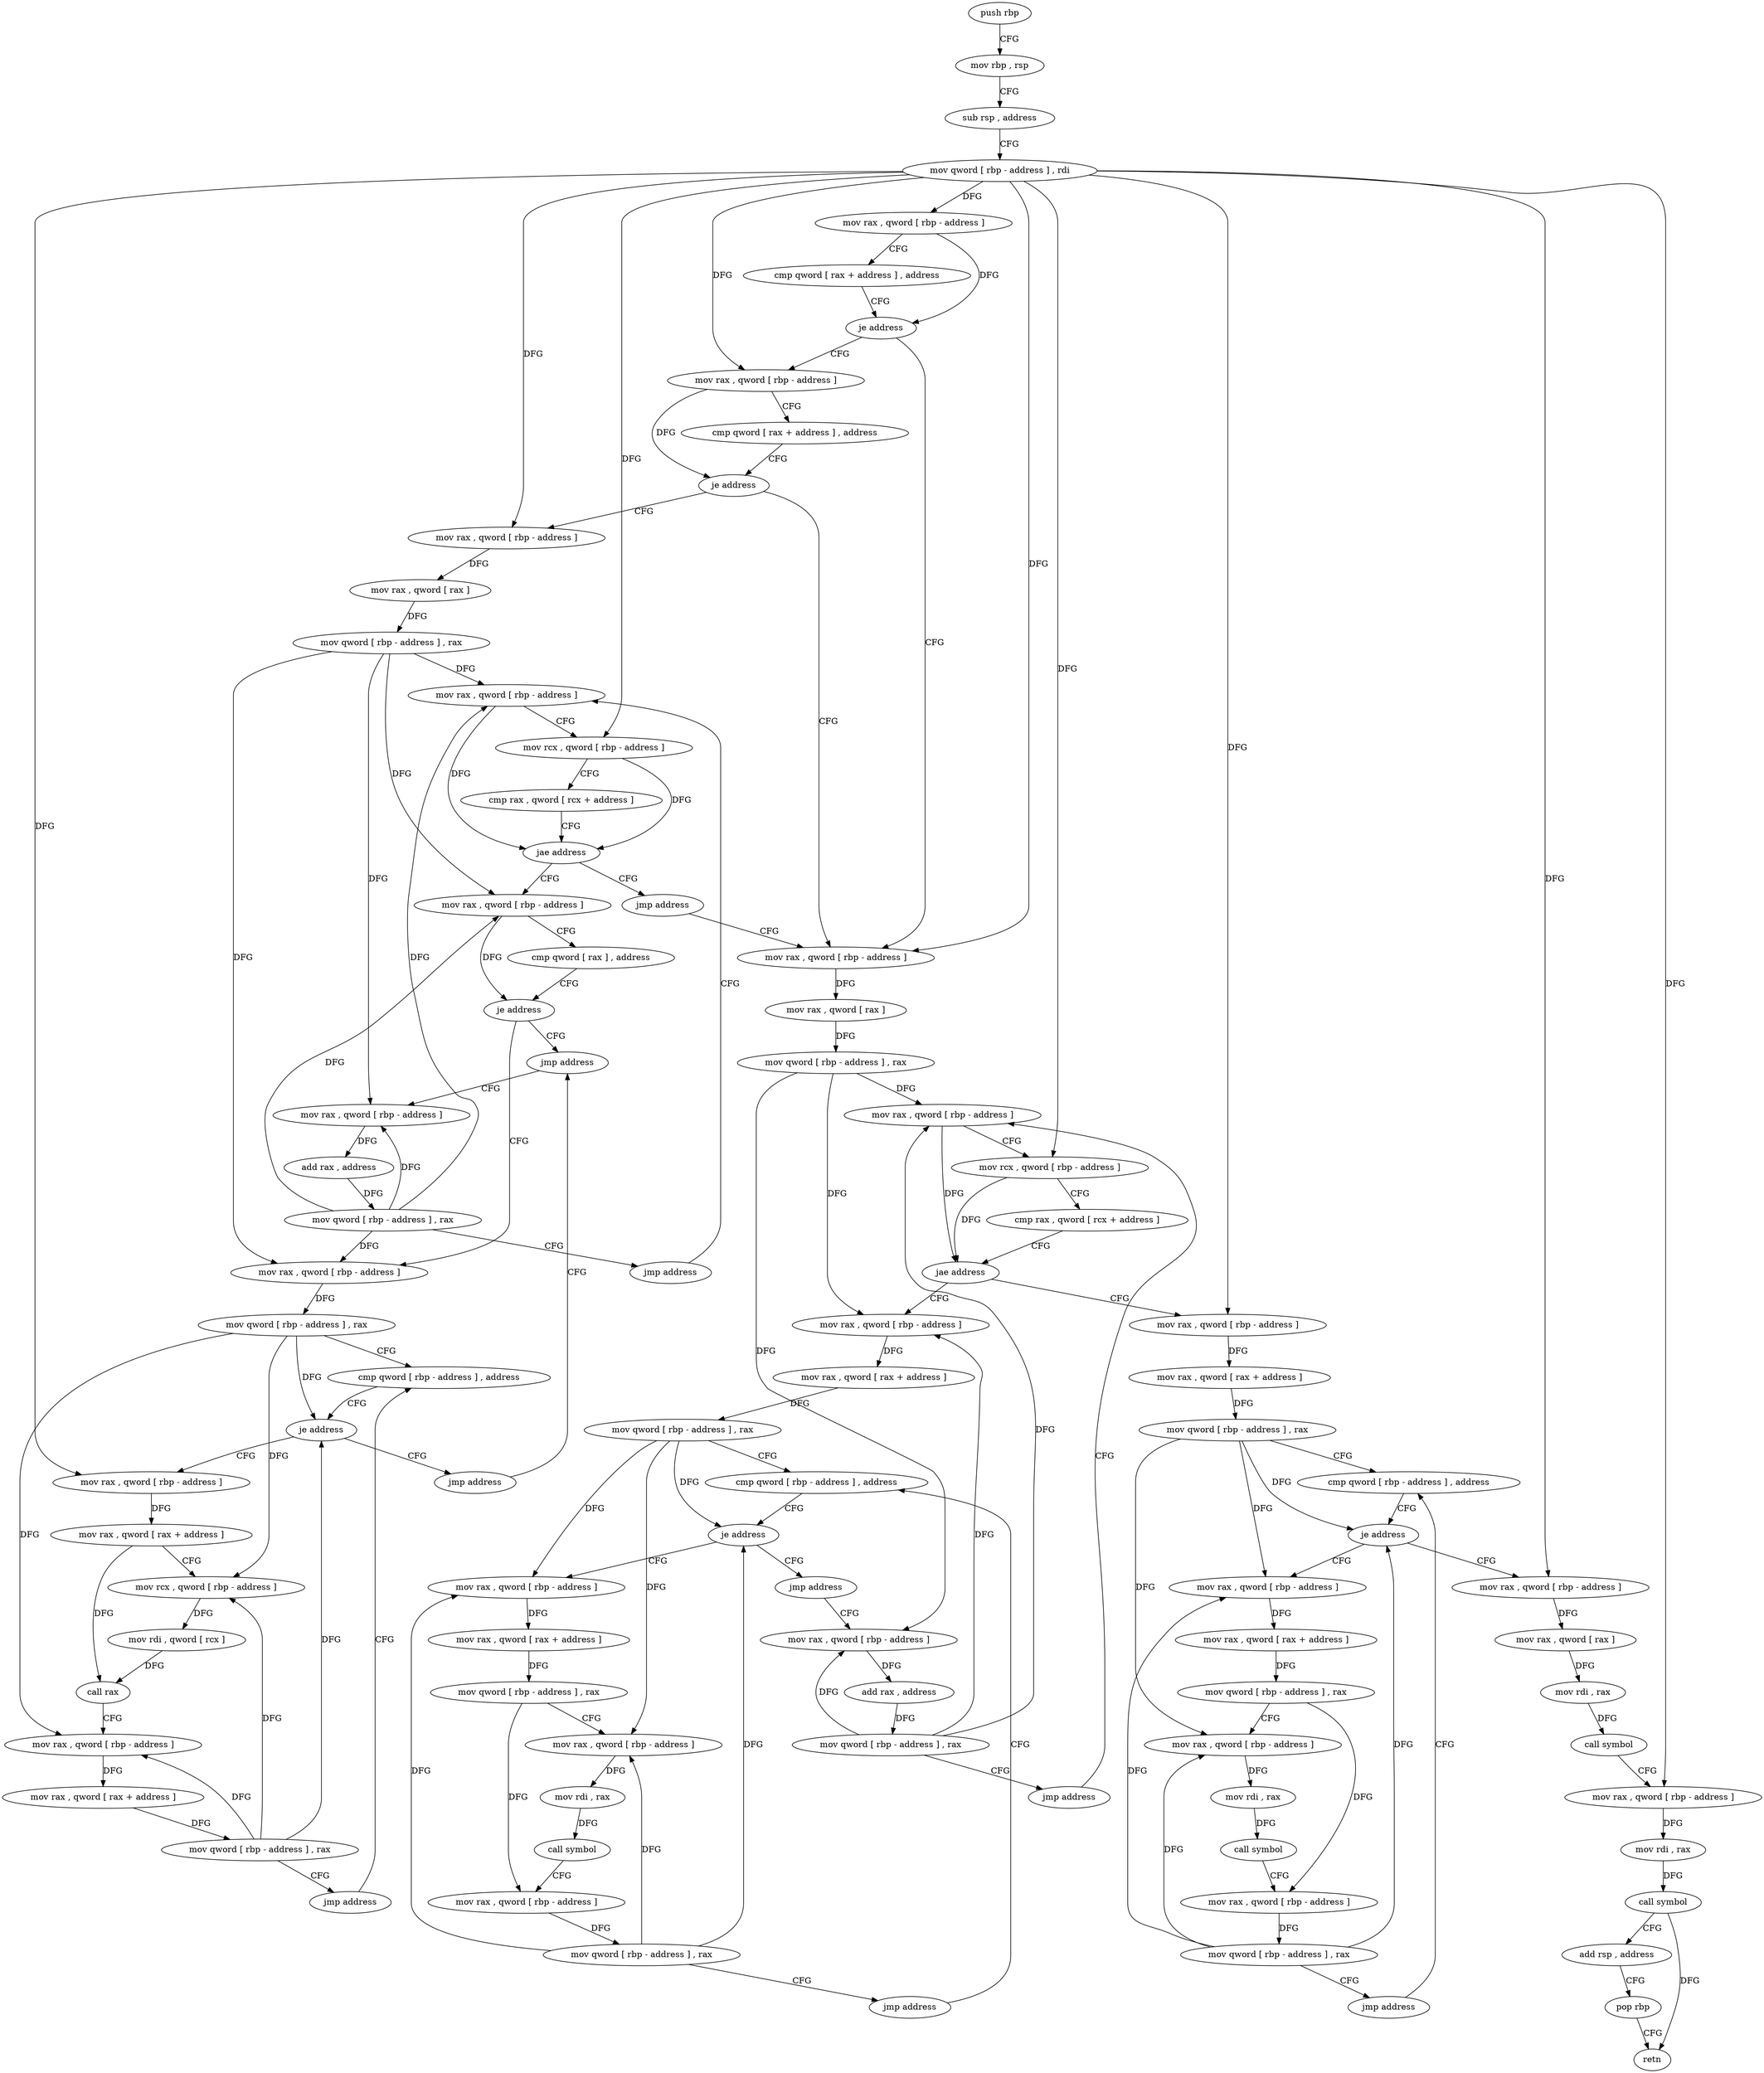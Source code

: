 digraph "func" {
"4234912" [label = "push rbp" ]
"4234913" [label = "mov rbp , rsp" ]
"4234916" [label = "sub rsp , address" ]
"4234920" [label = "mov qword [ rbp - address ] , rdi" ]
"4234924" [label = "mov rax , qword [ rbp - address ]" ]
"4234928" [label = "cmp qword [ rax + address ] , address" ]
"4234933" [label = "je address" ]
"4235084" [label = "mov rax , qword [ rbp - address ]" ]
"4234939" [label = "mov rax , qword [ rbp - address ]" ]
"4235088" [label = "mov rax , qword [ rax ]" ]
"4235091" [label = "mov qword [ rbp - address ] , rax" ]
"4235095" [label = "mov rax , qword [ rbp - address ]" ]
"4234943" [label = "cmp qword [ rax + address ] , address" ]
"4234948" [label = "je address" ]
"4234954" [label = "mov rax , qword [ rbp - address ]" ]
"4235197" [label = "mov rax , qword [ rbp - address ]" ]
"4235201" [label = "mov rax , qword [ rax + address ]" ]
"4235205" [label = "mov qword [ rbp - address ] , rax" ]
"4235209" [label = "cmp qword [ rbp - address ] , address" ]
"4235113" [label = "mov rax , qword [ rbp - address ]" ]
"4235117" [label = "mov rax , qword [ rax + address ]" ]
"4235121" [label = "mov qword [ rbp - address ] , rax" ]
"4235125" [label = "cmp qword [ rbp - address ] , address" ]
"4234958" [label = "mov rax , qword [ rax ]" ]
"4234961" [label = "mov qword [ rbp - address ] , rax" ]
"4234965" [label = "mov rax , qword [ rbp - address ]" ]
"4235257" [label = "mov rax , qword [ rbp - address ]" ]
"4235261" [label = "mov rax , qword [ rax ]" ]
"4235264" [label = "mov rdi , rax" ]
"4235267" [label = "call symbol" ]
"4235272" [label = "mov rax , qword [ rbp - address ]" ]
"4235276" [label = "mov rdi , rax" ]
"4235279" [label = "call symbol" ]
"4235284" [label = "add rsp , address" ]
"4235288" [label = "pop rbp" ]
"4235289" [label = "retn" ]
"4235220" [label = "mov rax , qword [ rbp - address ]" ]
"4235224" [label = "mov rax , qword [ rax + address ]" ]
"4235228" [label = "mov qword [ rbp - address ] , rax" ]
"4235232" [label = "mov rax , qword [ rbp - address ]" ]
"4235236" [label = "mov rdi , rax" ]
"4235239" [label = "call symbol" ]
"4235244" [label = "mov rax , qword [ rbp - address ]" ]
"4235248" [label = "mov qword [ rbp - address ] , rax" ]
"4235252" [label = "jmp address" ]
"4235173" [label = "jmp address" ]
"4235178" [label = "mov rax , qword [ rbp - address ]" ]
"4235136" [label = "mov rax , qword [ rbp - address ]" ]
"4235140" [label = "mov rax , qword [ rax + address ]" ]
"4235144" [label = "mov qword [ rbp - address ] , rax" ]
"4235148" [label = "mov rax , qword [ rbp - address ]" ]
"4235152" [label = "mov rdi , rax" ]
"4235155" [label = "call symbol" ]
"4235160" [label = "mov rax , qword [ rbp - address ]" ]
"4235164" [label = "mov qword [ rbp - address ] , rax" ]
"4235168" [label = "jmp address" ]
"4235079" [label = "jmp address" ]
"4234983" [label = "mov rax , qword [ rbp - address ]" ]
"4234987" [label = "cmp qword [ rax ] , address" ]
"4234991" [label = "je address" ]
"4235055" [label = "jmp address" ]
"4234997" [label = "mov rax , qword [ rbp - address ]" ]
"4235214" [label = "je address" ]
"4235182" [label = "add rax , address" ]
"4235188" [label = "mov qword [ rbp - address ] , rax" ]
"4235192" [label = "jmp address" ]
"4235130" [label = "je address" ]
"4235060" [label = "mov rax , qword [ rbp - address ]" ]
"4235001" [label = "mov qword [ rbp - address ] , rax" ]
"4235005" [label = "cmp qword [ rbp - address ] , address" ]
"4235099" [label = "mov rcx , qword [ rbp - address ]" ]
"4235103" [label = "cmp rax , qword [ rcx + address ]" ]
"4235107" [label = "jae address" ]
"4235064" [label = "add rax , address" ]
"4235070" [label = "mov qword [ rbp - address ] , rax" ]
"4235074" [label = "jmp address" ]
"4235050" [label = "jmp address" ]
"4235016" [label = "mov rax , qword [ rbp - address ]" ]
"4235020" [label = "mov rax , qword [ rax + address ]" ]
"4235024" [label = "mov rcx , qword [ rbp - address ]" ]
"4235028" [label = "mov rdi , qword [ rcx ]" ]
"4235031" [label = "call rax" ]
"4235033" [label = "mov rax , qword [ rbp - address ]" ]
"4235037" [label = "mov rax , qword [ rax + address ]" ]
"4235041" [label = "mov qword [ rbp - address ] , rax" ]
"4235045" [label = "jmp address" ]
"4234969" [label = "mov rcx , qword [ rbp - address ]" ]
"4234973" [label = "cmp rax , qword [ rcx + address ]" ]
"4234977" [label = "jae address" ]
"4235010" [label = "je address" ]
"4234912" -> "4234913" [ label = "CFG" ]
"4234913" -> "4234916" [ label = "CFG" ]
"4234916" -> "4234920" [ label = "CFG" ]
"4234920" -> "4234924" [ label = "DFG" ]
"4234920" -> "4235084" [ label = "DFG" ]
"4234920" -> "4234939" [ label = "DFG" ]
"4234920" -> "4235099" [ label = "DFG" ]
"4234920" -> "4234954" [ label = "DFG" ]
"4234920" -> "4235197" [ label = "DFG" ]
"4234920" -> "4234969" [ label = "DFG" ]
"4234920" -> "4235257" [ label = "DFG" ]
"4234920" -> "4235272" [ label = "DFG" ]
"4234920" -> "4235016" [ label = "DFG" ]
"4234924" -> "4234928" [ label = "CFG" ]
"4234924" -> "4234933" [ label = "DFG" ]
"4234928" -> "4234933" [ label = "CFG" ]
"4234933" -> "4235084" [ label = "CFG" ]
"4234933" -> "4234939" [ label = "CFG" ]
"4235084" -> "4235088" [ label = "DFG" ]
"4234939" -> "4234943" [ label = "CFG" ]
"4234939" -> "4234948" [ label = "DFG" ]
"4235088" -> "4235091" [ label = "DFG" ]
"4235091" -> "4235095" [ label = "DFG" ]
"4235091" -> "4235113" [ label = "DFG" ]
"4235091" -> "4235178" [ label = "DFG" ]
"4235095" -> "4235099" [ label = "CFG" ]
"4235095" -> "4235107" [ label = "DFG" ]
"4234943" -> "4234948" [ label = "CFG" ]
"4234948" -> "4235084" [ label = "CFG" ]
"4234948" -> "4234954" [ label = "CFG" ]
"4234954" -> "4234958" [ label = "DFG" ]
"4235197" -> "4235201" [ label = "DFG" ]
"4235201" -> "4235205" [ label = "DFG" ]
"4235205" -> "4235209" [ label = "CFG" ]
"4235205" -> "4235214" [ label = "DFG" ]
"4235205" -> "4235220" [ label = "DFG" ]
"4235205" -> "4235232" [ label = "DFG" ]
"4235209" -> "4235214" [ label = "CFG" ]
"4235113" -> "4235117" [ label = "DFG" ]
"4235117" -> "4235121" [ label = "DFG" ]
"4235121" -> "4235125" [ label = "CFG" ]
"4235121" -> "4235130" [ label = "DFG" ]
"4235121" -> "4235136" [ label = "DFG" ]
"4235121" -> "4235148" [ label = "DFG" ]
"4235125" -> "4235130" [ label = "CFG" ]
"4234958" -> "4234961" [ label = "DFG" ]
"4234961" -> "4234965" [ label = "DFG" ]
"4234961" -> "4234983" [ label = "DFG" ]
"4234961" -> "4234997" [ label = "DFG" ]
"4234961" -> "4235060" [ label = "DFG" ]
"4234965" -> "4234969" [ label = "CFG" ]
"4234965" -> "4234977" [ label = "DFG" ]
"4235257" -> "4235261" [ label = "DFG" ]
"4235261" -> "4235264" [ label = "DFG" ]
"4235264" -> "4235267" [ label = "DFG" ]
"4235267" -> "4235272" [ label = "CFG" ]
"4235272" -> "4235276" [ label = "DFG" ]
"4235276" -> "4235279" [ label = "DFG" ]
"4235279" -> "4235284" [ label = "CFG" ]
"4235279" -> "4235289" [ label = "DFG" ]
"4235284" -> "4235288" [ label = "CFG" ]
"4235288" -> "4235289" [ label = "CFG" ]
"4235220" -> "4235224" [ label = "DFG" ]
"4235224" -> "4235228" [ label = "DFG" ]
"4235228" -> "4235232" [ label = "CFG" ]
"4235228" -> "4235244" [ label = "DFG" ]
"4235232" -> "4235236" [ label = "DFG" ]
"4235236" -> "4235239" [ label = "DFG" ]
"4235239" -> "4235244" [ label = "CFG" ]
"4235244" -> "4235248" [ label = "DFG" ]
"4235248" -> "4235252" [ label = "CFG" ]
"4235248" -> "4235214" [ label = "DFG" ]
"4235248" -> "4235220" [ label = "DFG" ]
"4235248" -> "4235232" [ label = "DFG" ]
"4235252" -> "4235209" [ label = "CFG" ]
"4235173" -> "4235178" [ label = "CFG" ]
"4235178" -> "4235182" [ label = "DFG" ]
"4235136" -> "4235140" [ label = "DFG" ]
"4235140" -> "4235144" [ label = "DFG" ]
"4235144" -> "4235148" [ label = "CFG" ]
"4235144" -> "4235160" [ label = "DFG" ]
"4235148" -> "4235152" [ label = "DFG" ]
"4235152" -> "4235155" [ label = "DFG" ]
"4235155" -> "4235160" [ label = "CFG" ]
"4235160" -> "4235164" [ label = "DFG" ]
"4235164" -> "4235168" [ label = "CFG" ]
"4235164" -> "4235130" [ label = "DFG" ]
"4235164" -> "4235136" [ label = "DFG" ]
"4235164" -> "4235148" [ label = "DFG" ]
"4235168" -> "4235125" [ label = "CFG" ]
"4235079" -> "4235084" [ label = "CFG" ]
"4234983" -> "4234987" [ label = "CFG" ]
"4234983" -> "4234991" [ label = "DFG" ]
"4234987" -> "4234991" [ label = "CFG" ]
"4234991" -> "4235055" [ label = "CFG" ]
"4234991" -> "4234997" [ label = "CFG" ]
"4235055" -> "4235060" [ label = "CFG" ]
"4234997" -> "4235001" [ label = "DFG" ]
"4235214" -> "4235257" [ label = "CFG" ]
"4235214" -> "4235220" [ label = "CFG" ]
"4235182" -> "4235188" [ label = "DFG" ]
"4235188" -> "4235192" [ label = "CFG" ]
"4235188" -> "4235095" [ label = "DFG" ]
"4235188" -> "4235113" [ label = "DFG" ]
"4235188" -> "4235178" [ label = "DFG" ]
"4235192" -> "4235095" [ label = "CFG" ]
"4235130" -> "4235173" [ label = "CFG" ]
"4235130" -> "4235136" [ label = "CFG" ]
"4235060" -> "4235064" [ label = "DFG" ]
"4235001" -> "4235005" [ label = "CFG" ]
"4235001" -> "4235010" [ label = "DFG" ]
"4235001" -> "4235024" [ label = "DFG" ]
"4235001" -> "4235033" [ label = "DFG" ]
"4235005" -> "4235010" [ label = "CFG" ]
"4235099" -> "4235103" [ label = "CFG" ]
"4235099" -> "4235107" [ label = "DFG" ]
"4235103" -> "4235107" [ label = "CFG" ]
"4235107" -> "4235197" [ label = "CFG" ]
"4235107" -> "4235113" [ label = "CFG" ]
"4235064" -> "4235070" [ label = "DFG" ]
"4235070" -> "4235074" [ label = "CFG" ]
"4235070" -> "4234965" [ label = "DFG" ]
"4235070" -> "4234983" [ label = "DFG" ]
"4235070" -> "4234997" [ label = "DFG" ]
"4235070" -> "4235060" [ label = "DFG" ]
"4235074" -> "4234965" [ label = "CFG" ]
"4235050" -> "4235055" [ label = "CFG" ]
"4235016" -> "4235020" [ label = "DFG" ]
"4235020" -> "4235024" [ label = "CFG" ]
"4235020" -> "4235031" [ label = "DFG" ]
"4235024" -> "4235028" [ label = "DFG" ]
"4235028" -> "4235031" [ label = "DFG" ]
"4235031" -> "4235033" [ label = "CFG" ]
"4235033" -> "4235037" [ label = "DFG" ]
"4235037" -> "4235041" [ label = "DFG" ]
"4235041" -> "4235045" [ label = "CFG" ]
"4235041" -> "4235010" [ label = "DFG" ]
"4235041" -> "4235024" [ label = "DFG" ]
"4235041" -> "4235033" [ label = "DFG" ]
"4235045" -> "4235005" [ label = "CFG" ]
"4234969" -> "4234973" [ label = "CFG" ]
"4234969" -> "4234977" [ label = "DFG" ]
"4234973" -> "4234977" [ label = "CFG" ]
"4234977" -> "4235079" [ label = "CFG" ]
"4234977" -> "4234983" [ label = "CFG" ]
"4235010" -> "4235050" [ label = "CFG" ]
"4235010" -> "4235016" [ label = "CFG" ]
}

